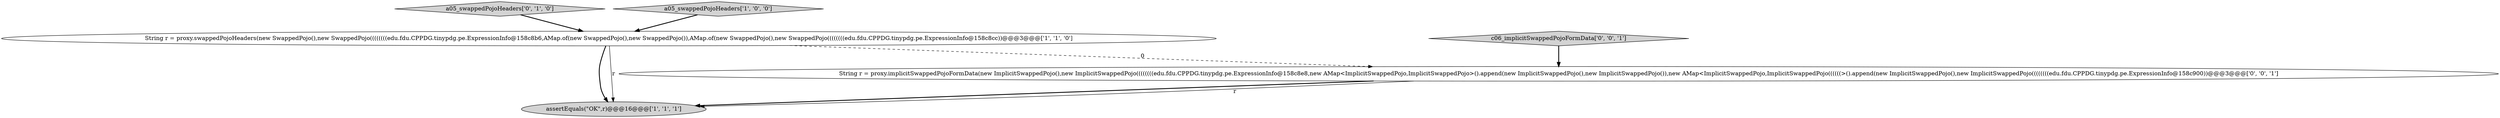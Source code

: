 digraph {
4 [style = filled, label = "String r = proxy.implicitSwappedPojoFormData(new ImplicitSwappedPojo(),new ImplicitSwappedPojo((((((((edu.fdu.CPPDG.tinypdg.pe.ExpressionInfo@158c8e8,new AMap<ImplicitSwappedPojo,ImplicitSwappedPojo>().append(new ImplicitSwappedPojo(),new ImplicitSwappedPojo()),new AMap<ImplicitSwappedPojo,ImplicitSwappedPojo((((((>().append(new ImplicitSwappedPojo(),new ImplicitSwappedPojo((((((((edu.fdu.CPPDG.tinypdg.pe.ExpressionInfo@158c900))@@@3@@@['0', '0', '1']", fillcolor = white, shape = ellipse image = "AAA0AAABBB3BBB"];
0 [style = filled, label = "String r = proxy.swappedPojoHeaders(new SwappedPojo(),new SwappedPojo((((((((edu.fdu.CPPDG.tinypdg.pe.ExpressionInfo@158c8b6,AMap.of(new SwappedPojo(),new SwappedPojo()),AMap.of(new SwappedPojo(),new SwappedPojo((((((((edu.fdu.CPPDG.tinypdg.pe.ExpressionInfo@158c8cc))@@@3@@@['1', '1', '0']", fillcolor = white, shape = ellipse image = "AAA0AAABBB1BBB"];
3 [style = filled, label = "a05_swappedPojoHeaders['0', '1', '0']", fillcolor = lightgray, shape = diamond image = "AAA0AAABBB2BBB"];
5 [style = filled, label = "c06_implicitSwappedPojoFormData['0', '0', '1']", fillcolor = lightgray, shape = diamond image = "AAA0AAABBB3BBB"];
1 [style = filled, label = "a05_swappedPojoHeaders['1', '0', '0']", fillcolor = lightgray, shape = diamond image = "AAA0AAABBB1BBB"];
2 [style = filled, label = "assertEquals(\"OK\",r)@@@16@@@['1', '1', '1']", fillcolor = lightgray, shape = ellipse image = "AAA0AAABBB1BBB"];
5->4 [style = bold, label=""];
0->4 [style = dashed, label="0"];
1->0 [style = bold, label=""];
4->2 [style = bold, label=""];
3->0 [style = bold, label=""];
0->2 [style = bold, label=""];
0->2 [style = solid, label="r"];
4->2 [style = solid, label="r"];
}
